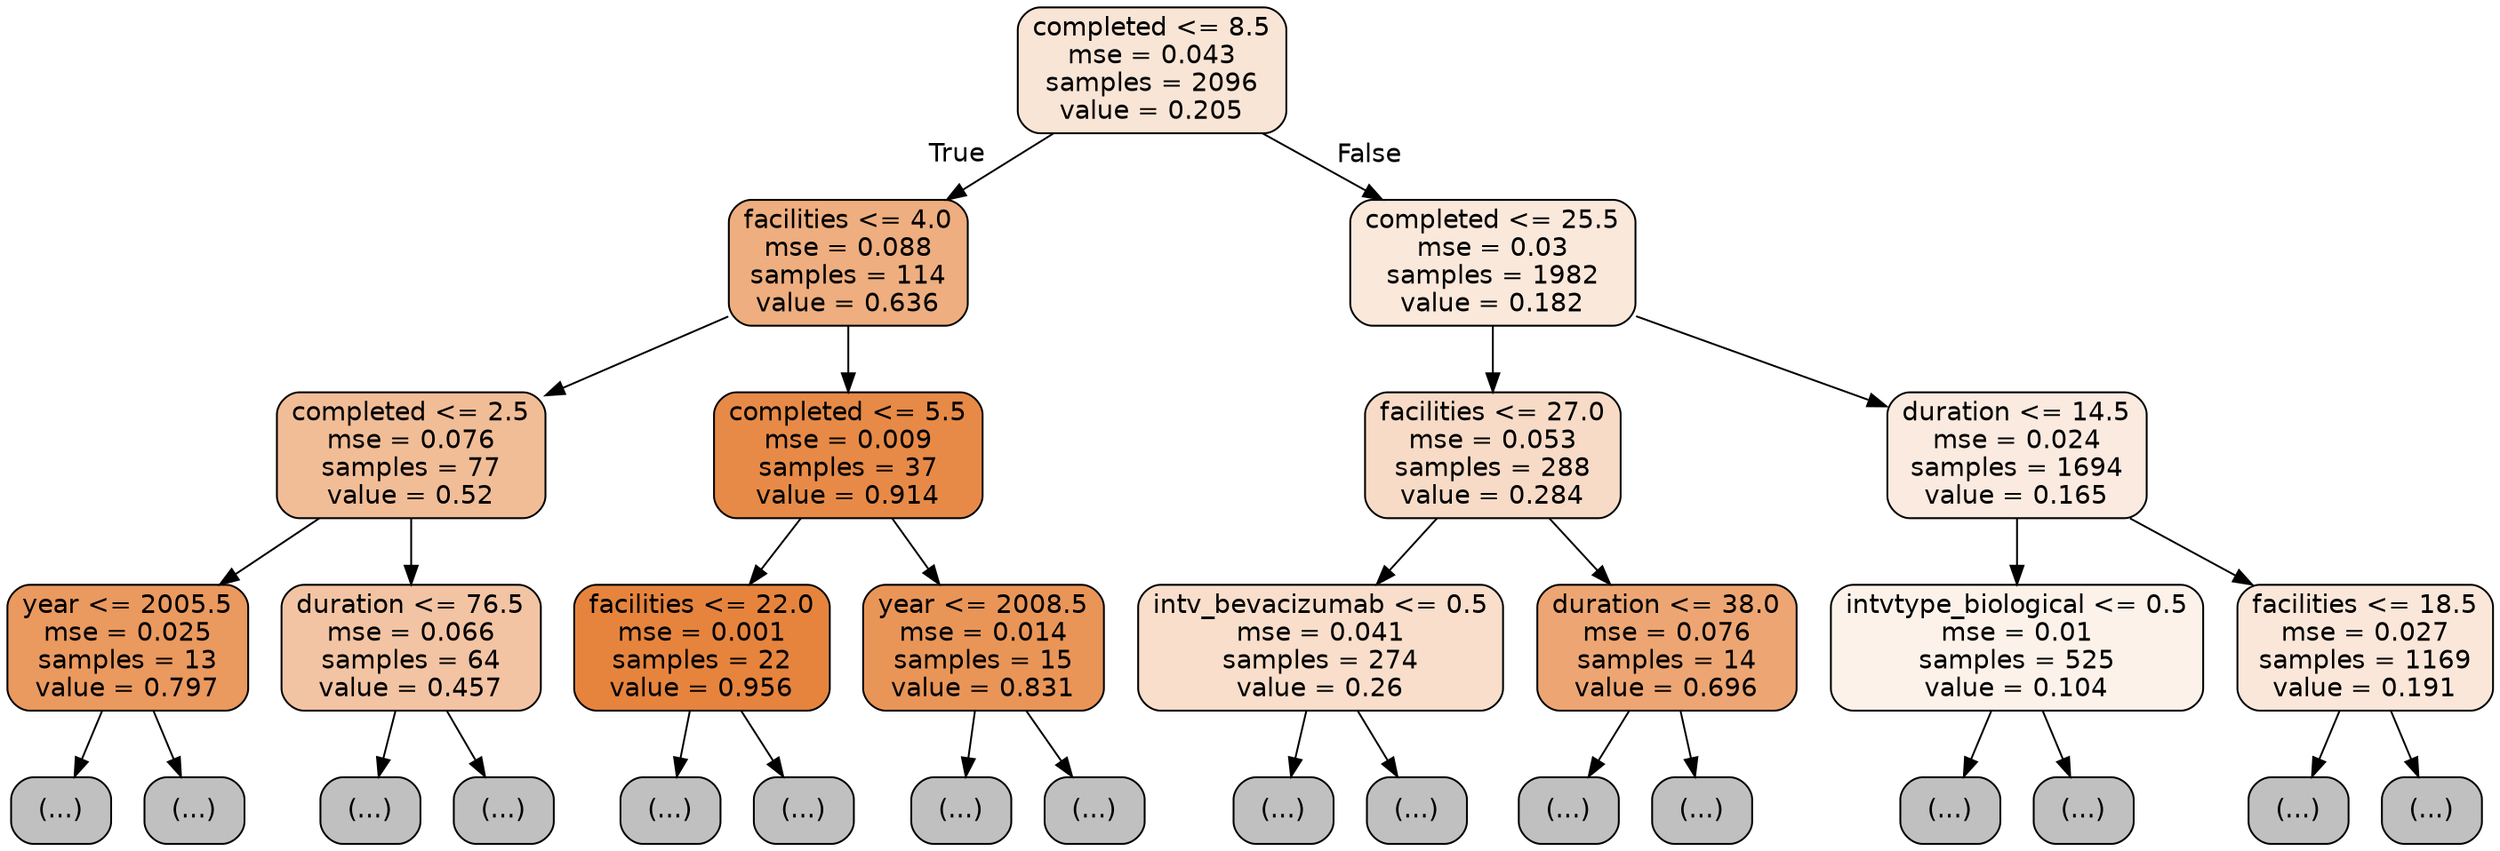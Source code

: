 digraph Tree {
node [shape=box, style="filled, rounded", color="black", fontname=helvetica] ;
edge [fontname=helvetica] ;
0 [label="completed <= 8.5\nmse = 0.043\nsamples = 2096\nvalue = 0.205", fillcolor="#e5813934"] ;
1 [label="facilities <= 4.0\nmse = 0.088\nsamples = 114\nvalue = 0.636", fillcolor="#e58139a4"] ;
0 -> 1 [labeldistance=2.5, labelangle=45, headlabel="True"] ;
2 [label="completed <= 2.5\nmse = 0.076\nsamples = 77\nvalue = 0.52", fillcolor="#e5813986"] ;
1 -> 2 ;
3 [label="year <= 2005.5\nmse = 0.025\nsamples = 13\nvalue = 0.797", fillcolor="#e58139ce"] ;
2 -> 3 ;
4 [label="(...)", fillcolor="#C0C0C0"] ;
3 -> 4 ;
5 [label="(...)", fillcolor="#C0C0C0"] ;
3 -> 5 ;
6 [label="duration <= 76.5\nmse = 0.066\nsamples = 64\nvalue = 0.457", fillcolor="#e5813976"] ;
2 -> 6 ;
7 [label="(...)", fillcolor="#C0C0C0"] ;
6 -> 7 ;
24 [label="(...)", fillcolor="#C0C0C0"] ;
6 -> 24 ;
25 [label="completed <= 5.5\nmse = 0.009\nsamples = 37\nvalue = 0.914", fillcolor="#e58139ed"] ;
1 -> 25 ;
26 [label="facilities <= 22.0\nmse = 0.001\nsamples = 22\nvalue = 0.956", fillcolor="#e58139f8"] ;
25 -> 26 ;
27 [label="(...)", fillcolor="#C0C0C0"] ;
26 -> 27 ;
28 [label="(...)", fillcolor="#C0C0C0"] ;
26 -> 28 ;
31 [label="year <= 2008.5\nmse = 0.014\nsamples = 15\nvalue = 0.831", fillcolor="#e58139d7"] ;
25 -> 31 ;
32 [label="(...)", fillcolor="#C0C0C0"] ;
31 -> 32 ;
33 [label="(...)", fillcolor="#C0C0C0"] ;
31 -> 33 ;
34 [label="completed <= 25.5\nmse = 0.03\nsamples = 1982\nvalue = 0.182", fillcolor="#e581392e"] ;
0 -> 34 [labeldistance=2.5, labelangle=-45, headlabel="False"] ;
35 [label="facilities <= 27.0\nmse = 0.053\nsamples = 288\nvalue = 0.284", fillcolor="#e5813949"] ;
34 -> 35 ;
36 [label="intv_bevacizumab <= 0.5\nmse = 0.041\nsamples = 274\nvalue = 0.26", fillcolor="#e5813942"] ;
35 -> 36 ;
37 [label="(...)", fillcolor="#C0C0C0"] ;
36 -> 37 ;
118 [label="(...)", fillcolor="#C0C0C0"] ;
36 -> 118 ;
119 [label="duration <= 38.0\nmse = 0.076\nsamples = 14\nvalue = 0.696", fillcolor="#e58139b4"] ;
35 -> 119 ;
120 [label="(...)", fillcolor="#C0C0C0"] ;
119 -> 120 ;
121 [label="(...)", fillcolor="#C0C0C0"] ;
119 -> 121 ;
122 [label="duration <= 14.5\nmse = 0.024\nsamples = 1694\nvalue = 0.165", fillcolor="#e5813929"] ;
34 -> 122 ;
123 [label="intvtype_biological <= 0.5\nmse = 0.01\nsamples = 525\nvalue = 0.104", fillcolor="#e581391a"] ;
122 -> 123 ;
124 [label="(...)", fillcolor="#C0C0C0"] ;
123 -> 124 ;
257 [label="(...)", fillcolor="#C0C0C0"] ;
123 -> 257 ;
294 [label="facilities <= 18.5\nmse = 0.027\nsamples = 1169\nvalue = 0.191", fillcolor="#e5813930"] ;
122 -> 294 ;
295 [label="(...)", fillcolor="#C0C0C0"] ;
294 -> 295 ;
528 [label="(...)", fillcolor="#C0C0C0"] ;
294 -> 528 ;
}